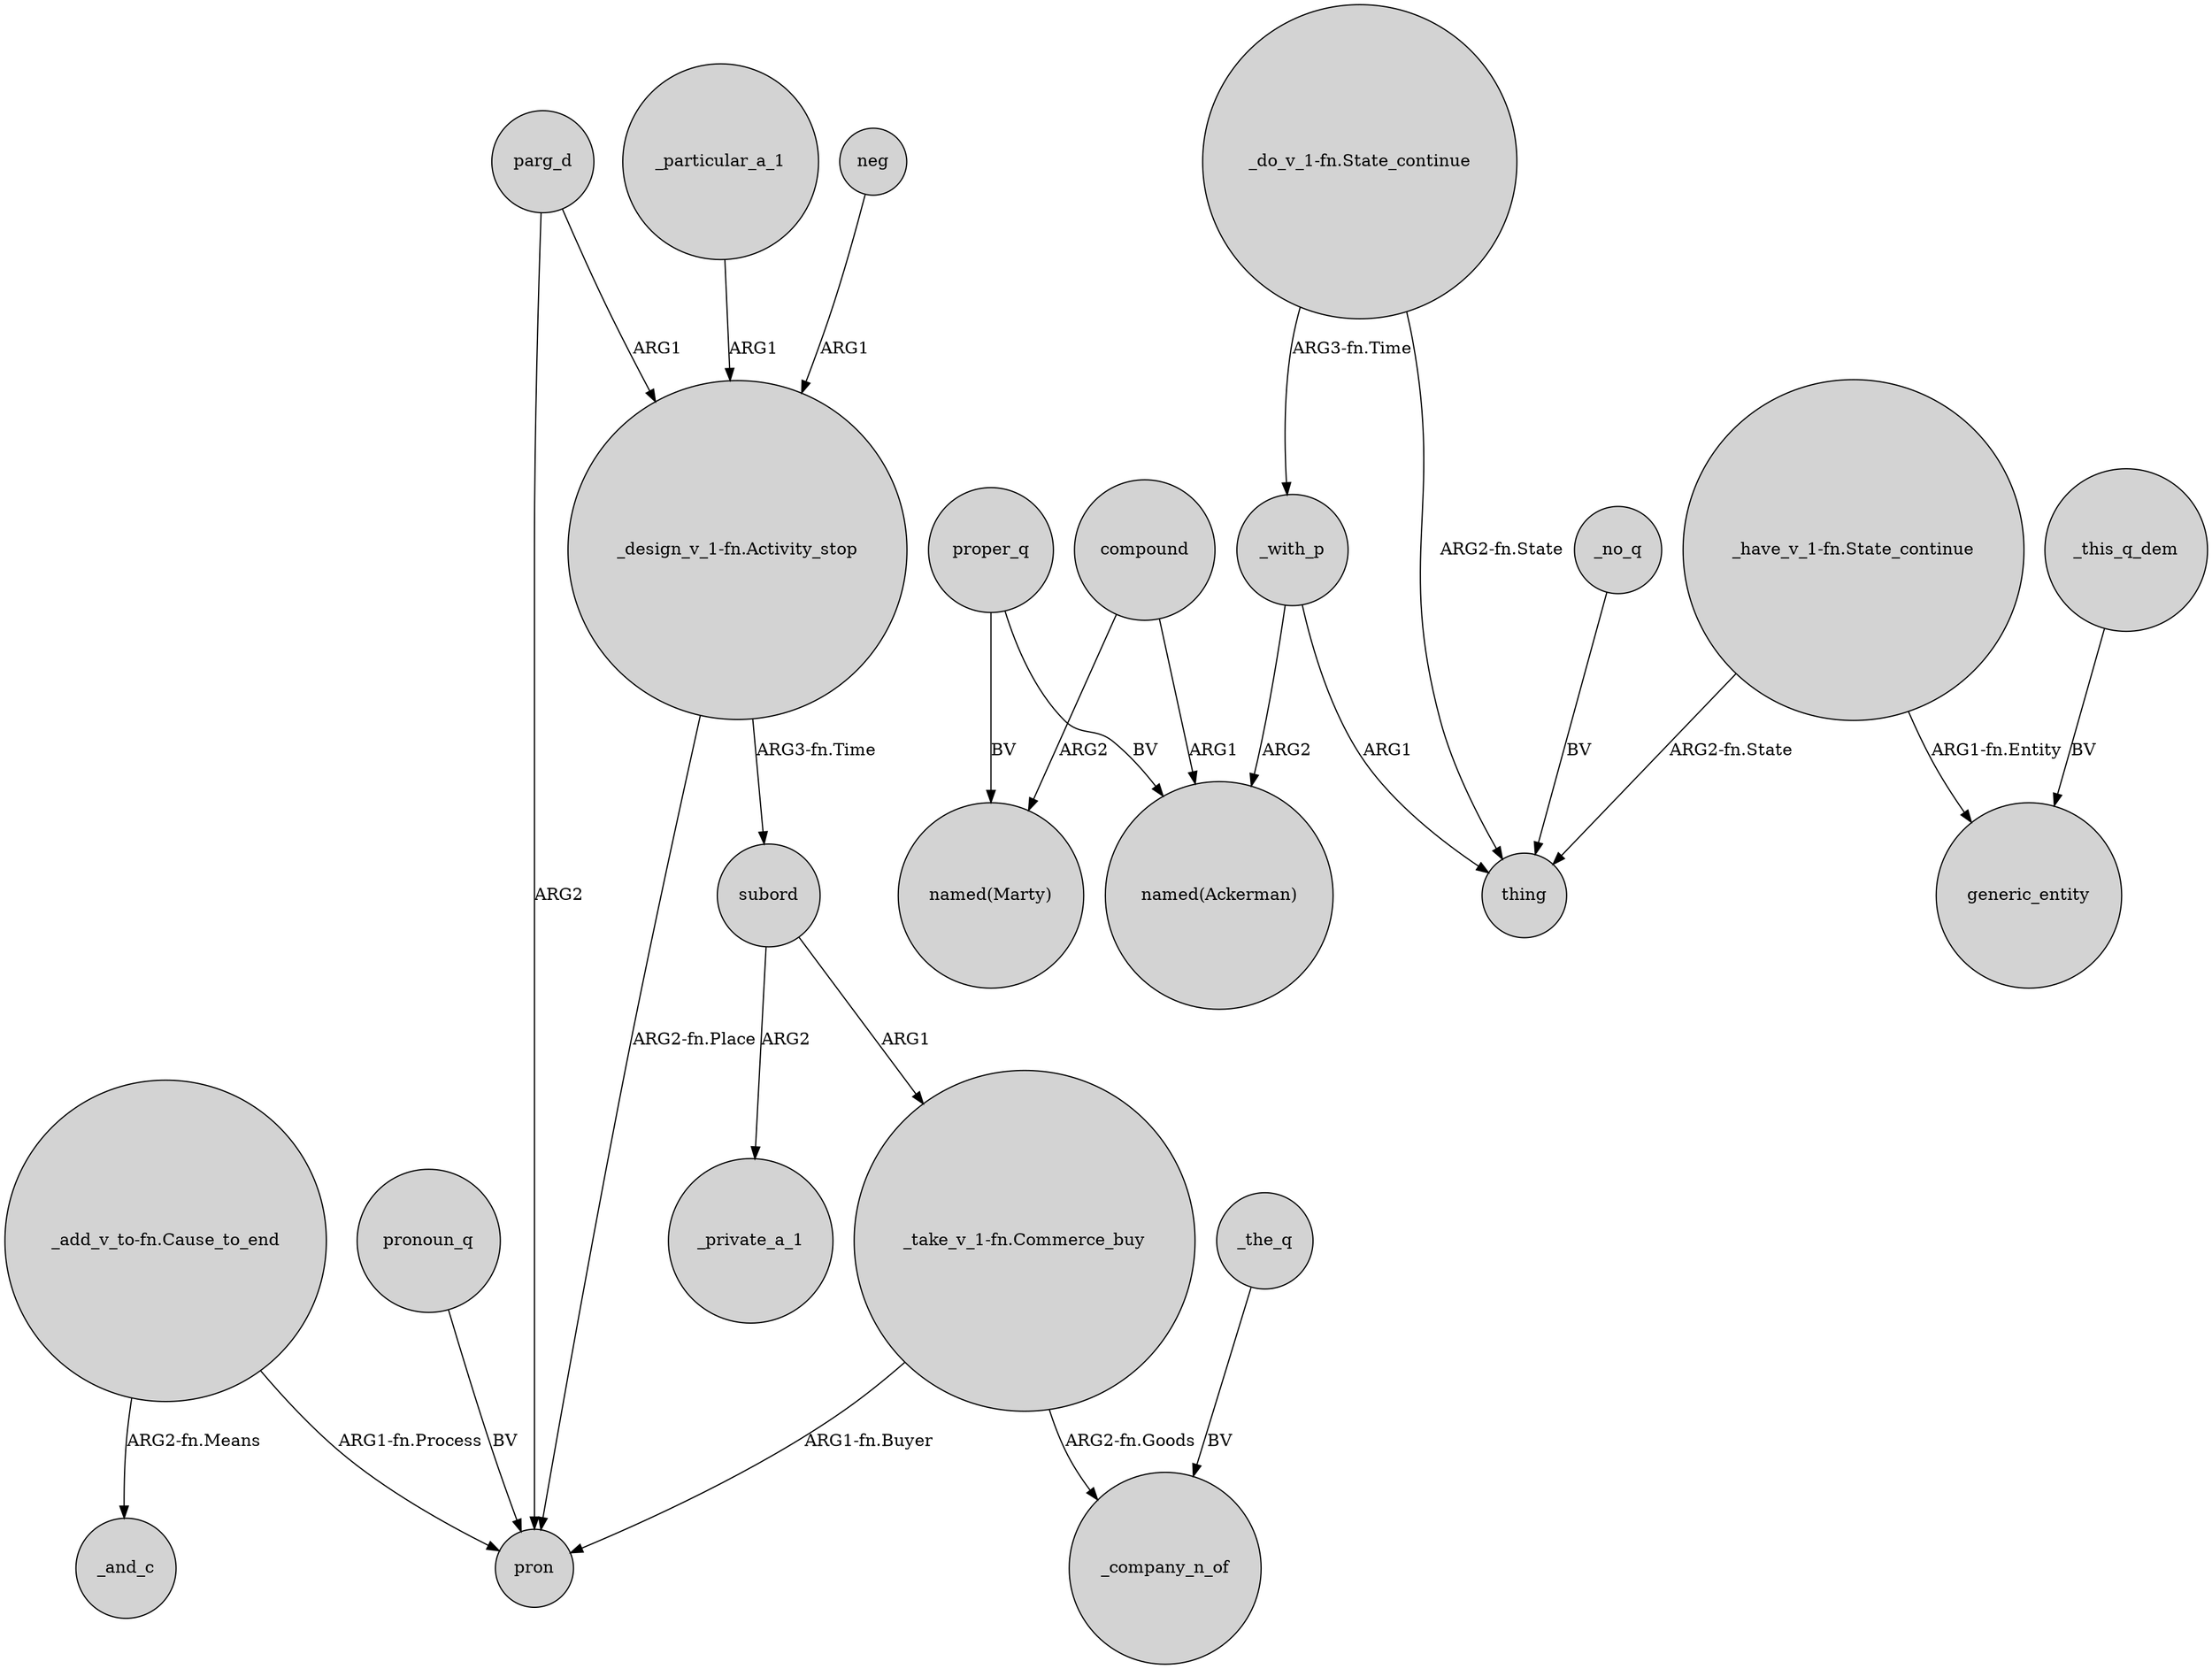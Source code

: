digraph {
	node [shape=circle style=filled]
	"_add_v_to-fn.Cause_to_end" -> _and_c [label="ARG2-fn.Means"]
	proper_q -> "named(Ackerman)" [label=BV]
	neg -> "_design_v_1-fn.Activity_stop" [label=ARG1]
	parg_d -> pron [label=ARG2]
	"_take_v_1-fn.Commerce_buy" -> pron [label="ARG1-fn.Buyer"]
	"_do_v_1-fn.State_continue" -> thing [label="ARG2-fn.State"]
	compound -> "named(Ackerman)" [label=ARG1]
	"_do_v_1-fn.State_continue" -> _with_p [label="ARG3-fn.Time"]
	_no_q -> thing [label=BV]
	"_have_v_1-fn.State_continue" -> thing [label="ARG2-fn.State"]
	pronoun_q -> pron [label=BV]
	parg_d -> "_design_v_1-fn.Activity_stop" [label=ARG1]
	"_design_v_1-fn.Activity_stop" -> pron [label="ARG2-fn.Place"]
	_this_q_dem -> generic_entity [label=BV]
	"_have_v_1-fn.State_continue" -> generic_entity [label="ARG1-fn.Entity"]
	_particular_a_1 -> "_design_v_1-fn.Activity_stop" [label=ARG1]
	"_design_v_1-fn.Activity_stop" -> subord [label="ARG3-fn.Time"]
	_with_p -> "named(Ackerman)" [label=ARG2]
	"_take_v_1-fn.Commerce_buy" -> _company_n_of [label="ARG2-fn.Goods"]
	subord -> "_take_v_1-fn.Commerce_buy" [label=ARG1]
	proper_q -> "named(Marty)" [label=BV]
	subord -> _private_a_1 [label=ARG2]
	_the_q -> _company_n_of [label=BV]
	compound -> "named(Marty)" [label=ARG2]
	_with_p -> thing [label=ARG1]
	"_add_v_to-fn.Cause_to_end" -> pron [label="ARG1-fn.Process"]
}
